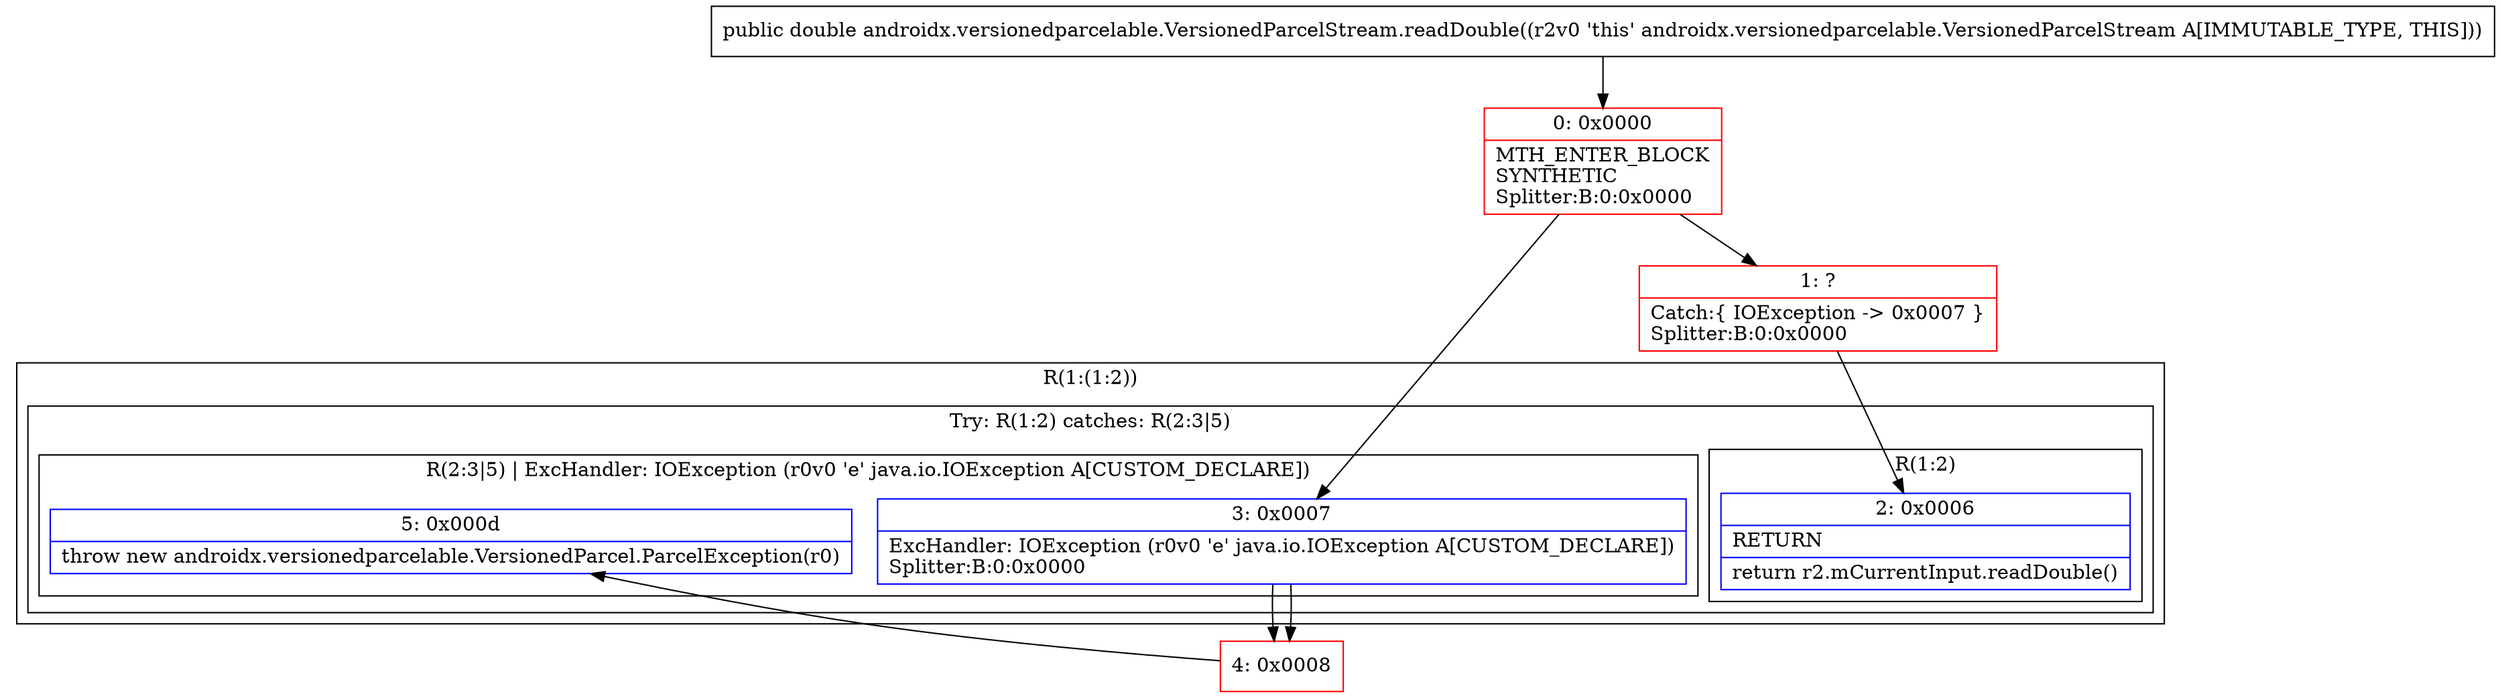 digraph "CFG forandroidx.versionedparcelable.VersionedParcelStream.readDouble()D" {
subgraph cluster_Region_151137383 {
label = "R(1:(1:2))";
node [shape=record,color=blue];
subgraph cluster_TryCatchRegion_1129329726 {
label = "Try: R(1:2) catches: R(2:3|5)";
node [shape=record,color=blue];
subgraph cluster_Region_1199021611 {
label = "R(1:2)";
node [shape=record,color=blue];
Node_2 [shape=record,label="{2\:\ 0x0006|RETURN\l|return r2.mCurrentInput.readDouble()\l}"];
}
subgraph cluster_Region_613680880 {
label = "R(2:3|5) | ExcHandler: IOException (r0v0 'e' java.io.IOException A[CUSTOM_DECLARE])\l";
node [shape=record,color=blue];
Node_3 [shape=record,label="{3\:\ 0x0007|ExcHandler: IOException (r0v0 'e' java.io.IOException A[CUSTOM_DECLARE])\lSplitter:B:0:0x0000\l}"];
Node_5 [shape=record,label="{5\:\ 0x000d|throw new androidx.versionedparcelable.VersionedParcel.ParcelException(r0)\l}"];
}
}
}
subgraph cluster_Region_613680880 {
label = "R(2:3|5) | ExcHandler: IOException (r0v0 'e' java.io.IOException A[CUSTOM_DECLARE])\l";
node [shape=record,color=blue];
Node_3 [shape=record,label="{3\:\ 0x0007|ExcHandler: IOException (r0v0 'e' java.io.IOException A[CUSTOM_DECLARE])\lSplitter:B:0:0x0000\l}"];
Node_5 [shape=record,label="{5\:\ 0x000d|throw new androidx.versionedparcelable.VersionedParcel.ParcelException(r0)\l}"];
}
Node_0 [shape=record,color=red,label="{0\:\ 0x0000|MTH_ENTER_BLOCK\lSYNTHETIC\lSplitter:B:0:0x0000\l}"];
Node_1 [shape=record,color=red,label="{1\:\ ?|Catch:\{ IOException \-\> 0x0007 \}\lSplitter:B:0:0x0000\l}"];
Node_4 [shape=record,color=red,label="{4\:\ 0x0008}"];
MethodNode[shape=record,label="{public double androidx.versionedparcelable.VersionedParcelStream.readDouble((r2v0 'this' androidx.versionedparcelable.VersionedParcelStream A[IMMUTABLE_TYPE, THIS])) }"];
MethodNode -> Node_0;
Node_3 -> Node_4;
Node_3 -> Node_4;
Node_0 -> Node_1;
Node_0 -> Node_3;
Node_1 -> Node_2;
Node_4 -> Node_5;
}

